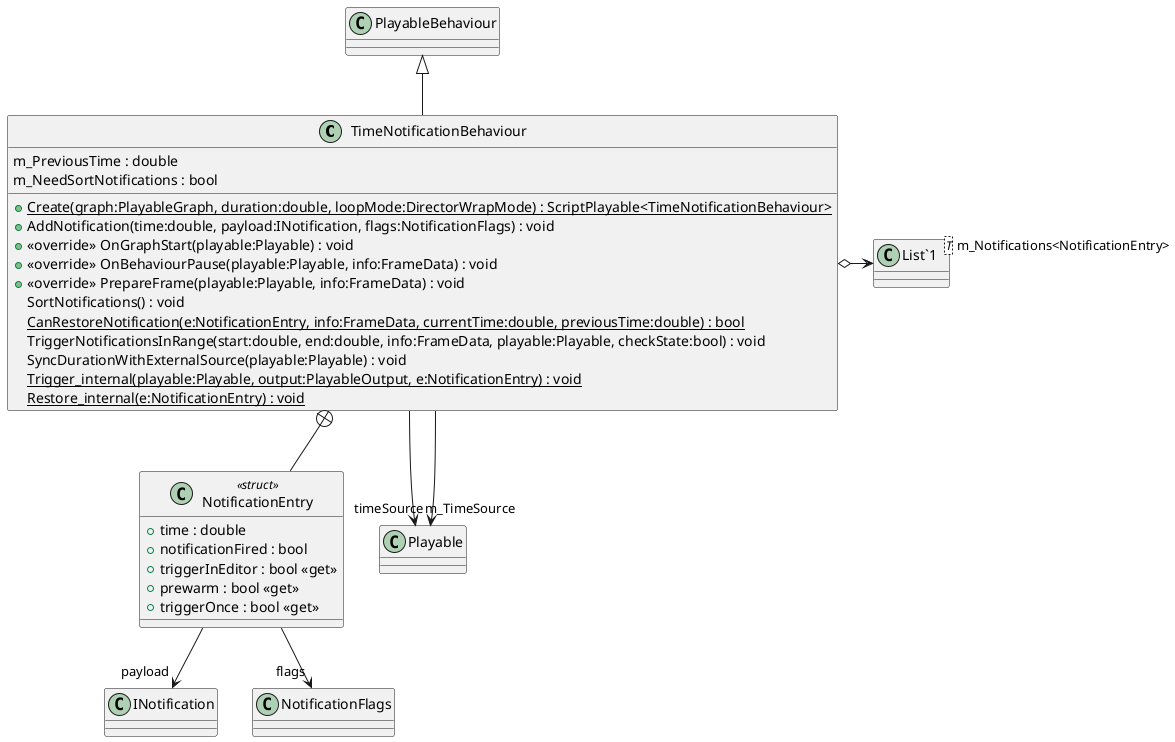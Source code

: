 @startuml
class TimeNotificationBehaviour {
    m_PreviousTime : double
    m_NeedSortNotifications : bool
    + {static} Create(graph:PlayableGraph, duration:double, loopMode:DirectorWrapMode) : ScriptPlayable<TimeNotificationBehaviour>
    + AddNotification(time:double, payload:INotification, flags:NotificationFlags) : void
    + <<override>> OnGraphStart(playable:Playable) : void
    + <<override>> OnBehaviourPause(playable:Playable, info:FrameData) : void
    + <<override>> PrepareFrame(playable:Playable, info:FrameData) : void
    SortNotifications() : void
    {static} CanRestoreNotification(e:NotificationEntry, info:FrameData, currentTime:double, previousTime:double) : bool
    TriggerNotificationsInRange(start:double, end:double, info:FrameData, playable:Playable, checkState:bool) : void
    SyncDurationWithExternalSource(playable:Playable) : void
    {static} Trigger_internal(playable:Playable, output:PlayableOutput, e:NotificationEntry) : void
    {static} Restore_internal(e:NotificationEntry) : void
}
class NotificationEntry <<struct>> {
    + time : double
    + notificationFired : bool
    + triggerInEditor : bool <<get>>
    + prewarm : bool <<get>>
    + triggerOnce : bool <<get>>
}
class "List`1"<T> {
}
PlayableBehaviour <|-- TimeNotificationBehaviour
TimeNotificationBehaviour o-> "m_Notifications<NotificationEntry>" "List`1"
TimeNotificationBehaviour --> "m_TimeSource" Playable
TimeNotificationBehaviour --> "timeSource" Playable
TimeNotificationBehaviour +-- NotificationEntry
NotificationEntry --> "payload" INotification
NotificationEntry --> "flags" NotificationFlags
@enduml
